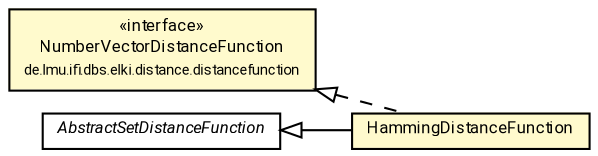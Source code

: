 #!/usr/local/bin/dot
#
# Class diagram 
# Generated by UMLGraph version R5_7_2-60-g0e99a6 (http://www.spinellis.gr/umlgraph/)
#

digraph G {
	graph [fontnames="svg"]
	edge [fontname="Roboto",fontsize=7,labelfontname="Roboto",labelfontsize=7,color="black"];
	node [fontname="Roboto",fontcolor="black",fontsize=8,shape=plaintext,margin=0,width=0,height=0];
	nodesep=0.15;
	ranksep=0.25;
	rankdir=LR;
	// de.lmu.ifi.dbs.elki.distance.distancefunction.NumberVectorDistanceFunction<O>
	c4898670 [label=<<table title="de.lmu.ifi.dbs.elki.distance.distancefunction.NumberVectorDistanceFunction" border="0" cellborder="1" cellspacing="0" cellpadding="2" bgcolor="LemonChiffon" href="../NumberVectorDistanceFunction.html" target="_parent">
		<tr><td><table border="0" cellspacing="0" cellpadding="1">
		<tr><td align="center" balign="center"> &#171;interface&#187; </td></tr>
		<tr><td align="center" balign="center"> <font face="Roboto">NumberVectorDistanceFunction</font> </td></tr>
		<tr><td align="center" balign="center"> <font face="Roboto" point-size="7.0">de.lmu.ifi.dbs.elki.distance.distancefunction</font> </td></tr>
		</table></td></tr>
		</table>>, URL="../NumberVectorDistanceFunction.html"];
	// de.lmu.ifi.dbs.elki.distance.distancefunction.set.AbstractSetDistanceFunction<O>
	c4899069 [label=<<table title="de.lmu.ifi.dbs.elki.distance.distancefunction.set.AbstractSetDistanceFunction" border="0" cellborder="1" cellspacing="0" cellpadding="2" href="AbstractSetDistanceFunction.html" target="_parent">
		<tr><td><table border="0" cellspacing="0" cellpadding="1">
		<tr><td align="center" balign="center"> <font face="Roboto"><i>AbstractSetDistanceFunction</i></font> </td></tr>
		</table></td></tr>
		</table>>, URL="AbstractSetDistanceFunction.html"];
	// de.lmu.ifi.dbs.elki.distance.distancefunction.set.HammingDistanceFunction
	c4899070 [label=<<table title="de.lmu.ifi.dbs.elki.distance.distancefunction.set.HammingDistanceFunction" border="0" cellborder="1" cellspacing="0" cellpadding="2" bgcolor="lemonChiffon" href="HammingDistanceFunction.html" target="_parent">
		<tr><td><table border="0" cellspacing="0" cellpadding="1">
		<tr><td align="center" balign="center"> <font face="Roboto">HammingDistanceFunction</font> </td></tr>
		</table></td></tr>
		</table>>, URL="HammingDistanceFunction.html"];
	// de.lmu.ifi.dbs.elki.distance.distancefunction.set.HammingDistanceFunction extends de.lmu.ifi.dbs.elki.distance.distancefunction.set.AbstractSetDistanceFunction<O>
	c4899069 -> c4899070 [arrowtail=empty,dir=back,weight=10];
	// de.lmu.ifi.dbs.elki.distance.distancefunction.set.HammingDistanceFunction implements de.lmu.ifi.dbs.elki.distance.distancefunction.NumberVectorDistanceFunction<O>
	c4898670 -> c4899070 [arrowtail=empty,style=dashed,dir=back,weight=9];
}

